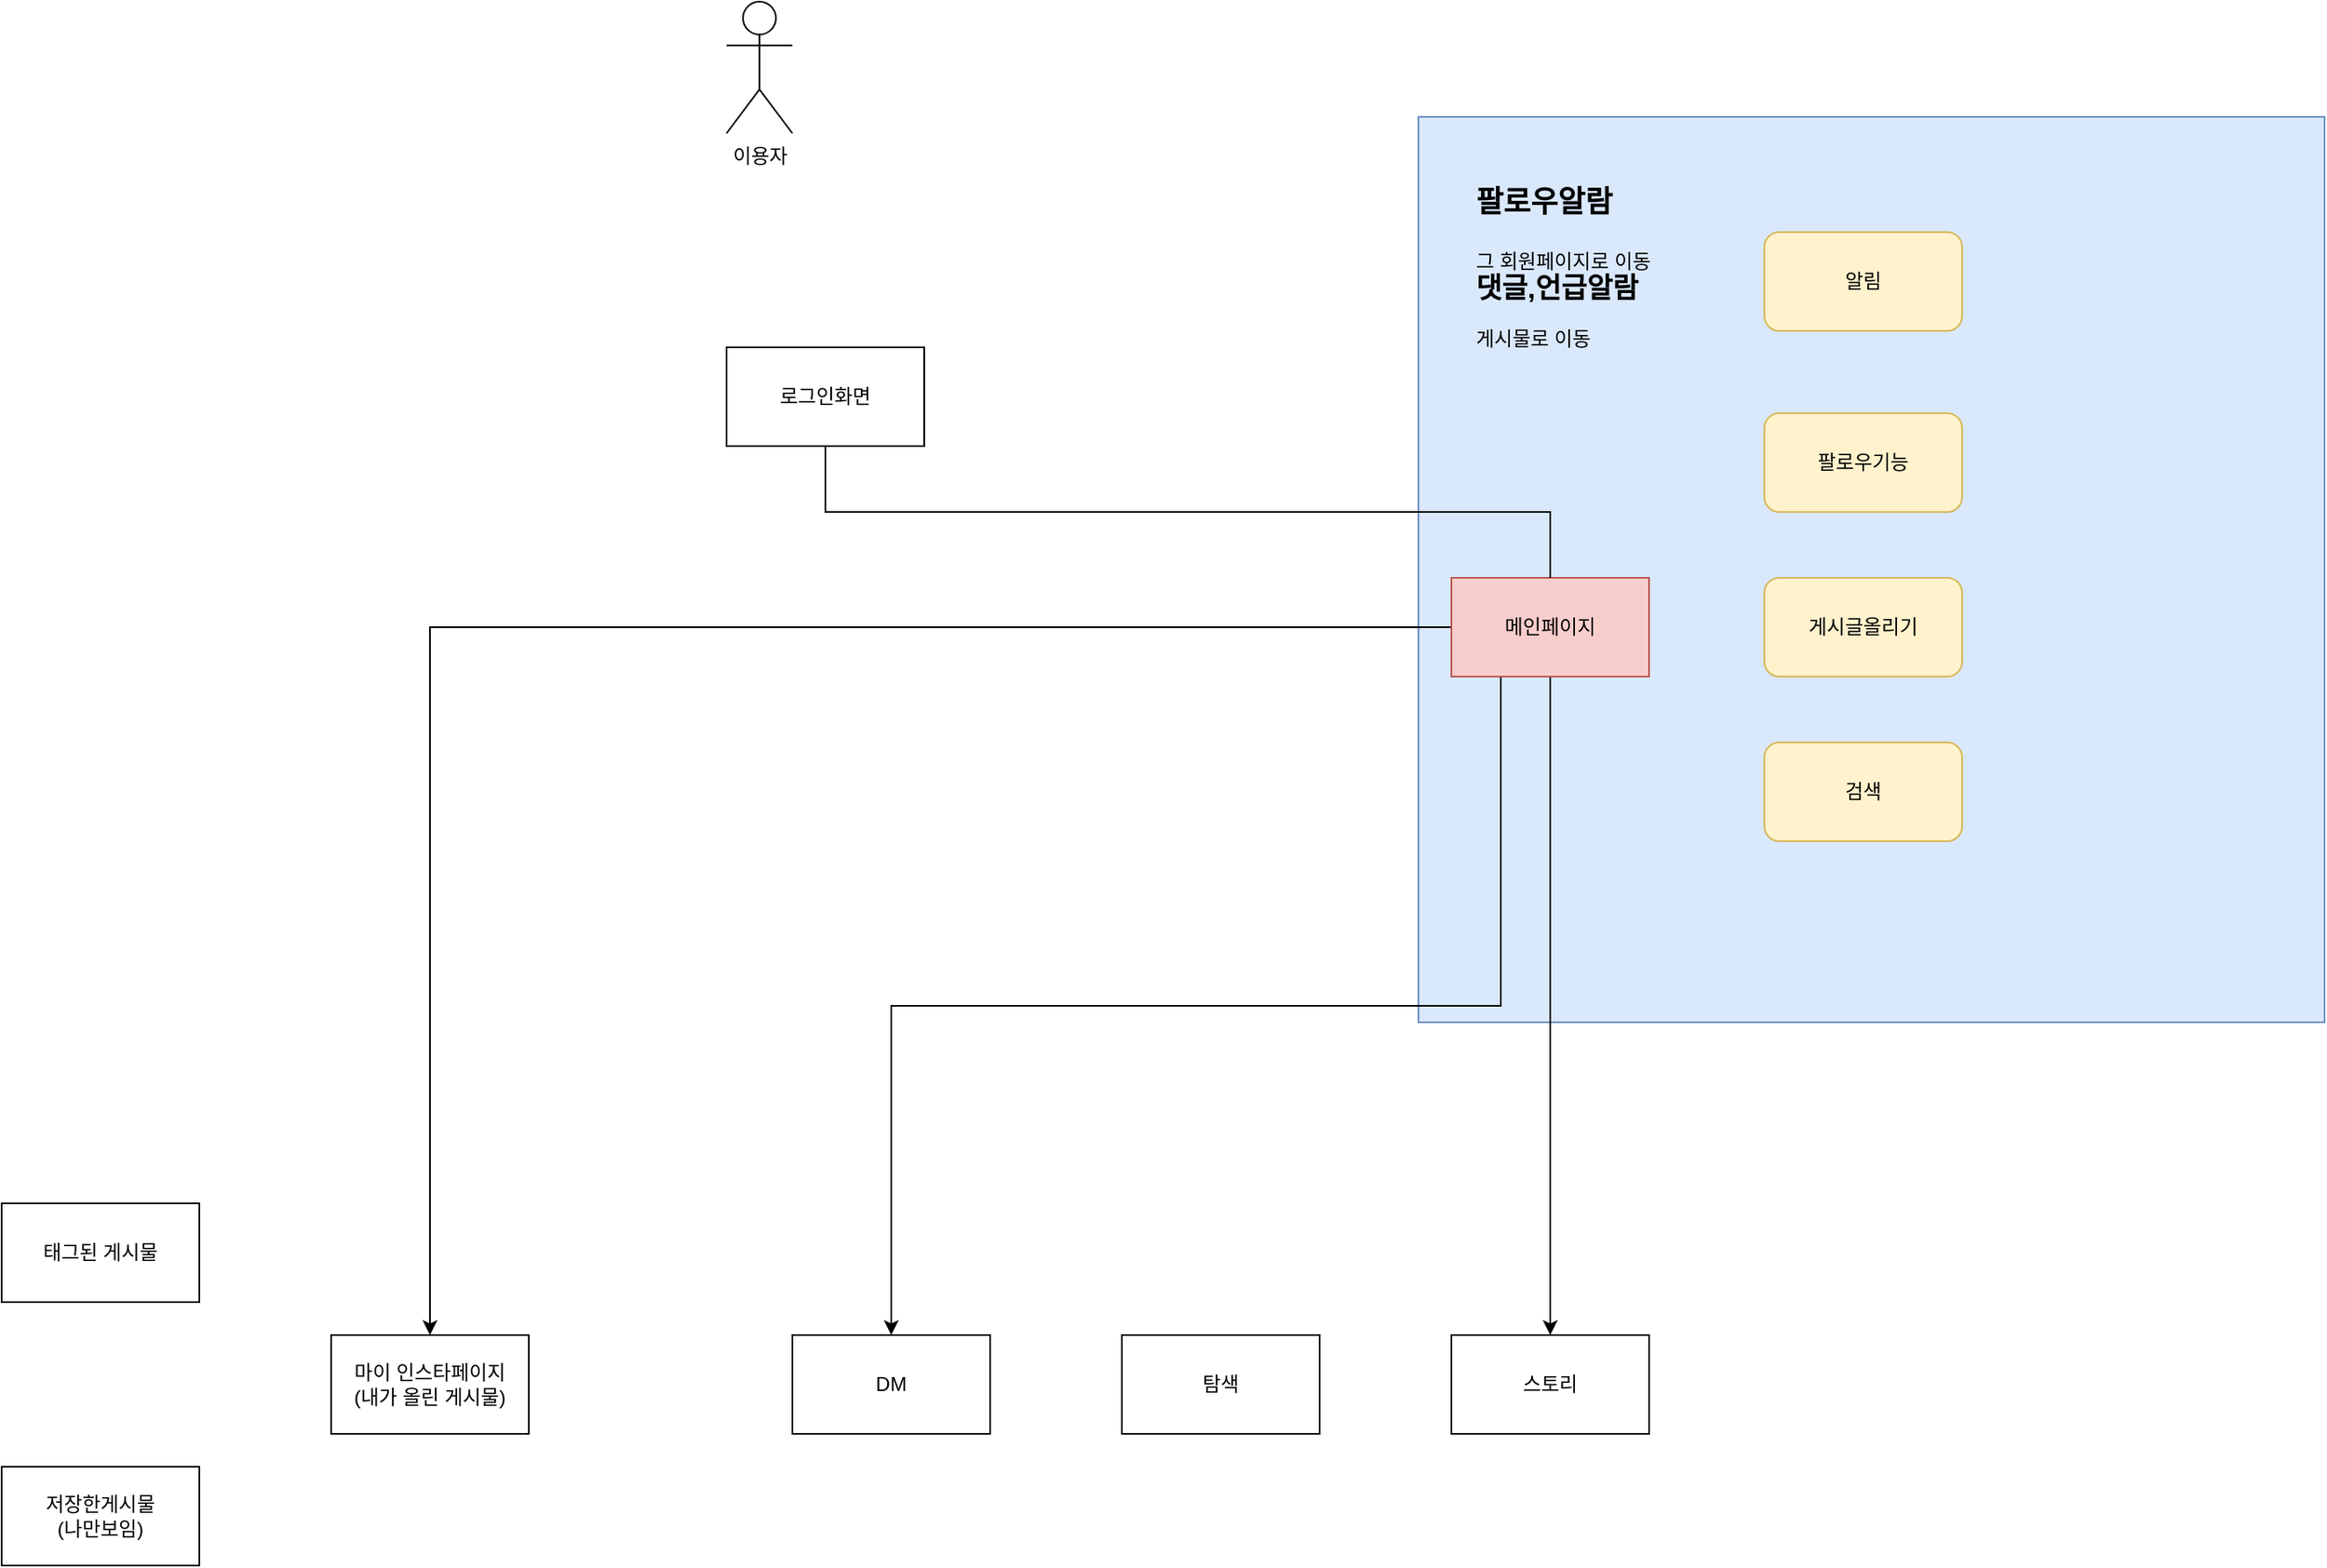 <mxfile version="19.0.2" type="github">
  <diagram id="C5RBs43oDa-KdzZeNtuy" name="Page-1">
    <mxGraphModel dx="2473" dy="1387" grid="1" gridSize="10" guides="1" tooltips="1" connect="1" arrows="1" fold="1" page="0" pageScale="1" pageWidth="827" pageHeight="1169" background="none" math="0" shadow="0">
      <root>
        <mxCell id="WIyWlLk6GJQsqaUBKTNV-0" />
        <mxCell id="WIyWlLk6GJQsqaUBKTNV-1" parent="WIyWlLk6GJQsqaUBKTNV-0" />
        <mxCell id="Q_j-_wuTV0GQLxaStVmY-24" value="" style="whiteSpace=wrap;html=1;aspect=fixed;fillColor=#dae8fc;strokeColor=#6c8ebf;" vertex="1" parent="WIyWlLk6GJQsqaUBKTNV-1">
          <mxGeometry x="300" y="60" width="550" height="550" as="geometry" />
        </mxCell>
        <mxCell id="Uz_6PqyY0tcn0quGZGD0-0" value="DM" style="rounded=0;whiteSpace=wrap;html=1;" parent="WIyWlLk6GJQsqaUBKTNV-1" vertex="1">
          <mxGeometry x="-80" y="800" width="120" height="60" as="geometry" />
        </mxCell>
        <mxCell id="Uz_6PqyY0tcn0quGZGD0-1" value="이용자" style="shape=umlActor;verticalLabelPosition=bottom;verticalAlign=top;html=1;outlineConnect=0;" parent="WIyWlLk6GJQsqaUBKTNV-1" vertex="1">
          <mxGeometry x="-120" y="-10" width="40" height="80" as="geometry" />
        </mxCell>
        <mxCell id="Uz_6PqyY0tcn0quGZGD0-2" value="로그인화면" style="rounded=0;whiteSpace=wrap;html=1;" parent="WIyWlLk6GJQsqaUBKTNV-1" vertex="1">
          <mxGeometry x="-120" y="200" width="120" height="60" as="geometry" />
        </mxCell>
        <mxCell id="Q_j-_wuTV0GQLxaStVmY-2" value="마이 인스타페이지&lt;br&gt;(내가 올린 게시물)" style="rounded=0;whiteSpace=wrap;html=1;" vertex="1" parent="WIyWlLk6GJQsqaUBKTNV-1">
          <mxGeometry x="-360" y="800" width="120" height="60" as="geometry" />
        </mxCell>
        <mxCell id="Q_j-_wuTV0GQLxaStVmY-5" style="edgeStyle=orthogonalEdgeStyle;rounded=0;orthogonalLoop=1;jettySize=auto;html=1;exitX=0.5;exitY=1;exitDx=0;exitDy=0;entryX=0.5;entryY=0;entryDx=0;entryDy=0;" edge="1" parent="WIyWlLk6GJQsqaUBKTNV-1" source="Q_j-_wuTV0GQLxaStVmY-3" target="Q_j-_wuTV0GQLxaStVmY-8">
          <mxGeometry relative="1" as="geometry">
            <mxPoint x="379.941" y="620.059" as="targetPoint" />
          </mxGeometry>
        </mxCell>
        <mxCell id="Q_j-_wuTV0GQLxaStVmY-22" style="edgeStyle=orthogonalEdgeStyle;rounded=0;orthogonalLoop=1;jettySize=auto;html=1;exitX=0;exitY=0.5;exitDx=0;exitDy=0;entryX=0.5;entryY=0;entryDx=0;entryDy=0;" edge="1" parent="WIyWlLk6GJQsqaUBKTNV-1" source="Q_j-_wuTV0GQLxaStVmY-3" target="Q_j-_wuTV0GQLxaStVmY-2">
          <mxGeometry relative="1" as="geometry" />
        </mxCell>
        <mxCell id="Q_j-_wuTV0GQLxaStVmY-23" style="edgeStyle=orthogonalEdgeStyle;rounded=0;orthogonalLoop=1;jettySize=auto;html=1;exitX=0.25;exitY=1;exitDx=0;exitDy=0;entryX=0.5;entryY=0;entryDx=0;entryDy=0;" edge="1" parent="WIyWlLk6GJQsqaUBKTNV-1" source="Q_j-_wuTV0GQLxaStVmY-3" target="Uz_6PqyY0tcn0quGZGD0-0">
          <mxGeometry relative="1" as="geometry" />
        </mxCell>
        <mxCell id="Q_j-_wuTV0GQLxaStVmY-3" value="메인페이지" style="rounded=0;whiteSpace=wrap;html=1;fillColor=#f8cecc;strokeColor=#b85450;" vertex="1" parent="WIyWlLk6GJQsqaUBKTNV-1">
          <mxGeometry x="320" y="340" width="120" height="60" as="geometry" />
        </mxCell>
        <mxCell id="Q_j-_wuTV0GQLxaStVmY-7" value="탐색" style="rounded=0;whiteSpace=wrap;html=1;" vertex="1" parent="WIyWlLk6GJQsqaUBKTNV-1">
          <mxGeometry x="120" y="800" width="120" height="60" as="geometry" />
        </mxCell>
        <mxCell id="Q_j-_wuTV0GQLxaStVmY-8" value="스토리" style="rounded=0;whiteSpace=wrap;html=1;" vertex="1" parent="WIyWlLk6GJQsqaUBKTNV-1">
          <mxGeometry x="320" y="800" width="120" height="60" as="geometry" />
        </mxCell>
        <mxCell id="Q_j-_wuTV0GQLxaStVmY-9" value="팔로우기능" style="rounded=1;whiteSpace=wrap;html=1;fillColor=#fff2cc;strokeColor=#d6b656;" vertex="1" parent="WIyWlLk6GJQsqaUBKTNV-1">
          <mxGeometry x="510" y="240" width="120" height="60" as="geometry" />
        </mxCell>
        <mxCell id="Q_j-_wuTV0GQLxaStVmY-10" value="알림" style="rounded=1;whiteSpace=wrap;html=1;fillColor=#fff2cc;strokeColor=#d6b656;" vertex="1" parent="WIyWlLk6GJQsqaUBKTNV-1">
          <mxGeometry x="510" y="130" width="120" height="60" as="geometry" />
        </mxCell>
        <mxCell id="Q_j-_wuTV0GQLxaStVmY-12" value="게시글올리기" style="rounded=1;whiteSpace=wrap;html=1;fillColor=#fff2cc;strokeColor=#d6b656;" vertex="1" parent="WIyWlLk6GJQsqaUBKTNV-1">
          <mxGeometry x="510" y="340" width="120" height="60" as="geometry" />
        </mxCell>
        <mxCell id="Q_j-_wuTV0GQLxaStVmY-13" value="검색" style="rounded=1;whiteSpace=wrap;html=1;fillColor=#fff2cc;strokeColor=#d6b656;" vertex="1" parent="WIyWlLk6GJQsqaUBKTNV-1">
          <mxGeometry x="510" y="440" width="120" height="60" as="geometry" />
        </mxCell>
        <mxCell id="Q_j-_wuTV0GQLxaStVmY-19" value="저장한게시물&lt;br&gt;(나만보임)" style="rounded=0;whiteSpace=wrap;html=1;" vertex="1" parent="WIyWlLk6GJQsqaUBKTNV-1">
          <mxGeometry x="-560" y="880" width="120" height="60" as="geometry" />
        </mxCell>
        <mxCell id="Q_j-_wuTV0GQLxaStVmY-20" value="태그된 게시물" style="rounded=0;whiteSpace=wrap;html=1;" vertex="1" parent="WIyWlLk6GJQsqaUBKTNV-1">
          <mxGeometry x="-560" y="720" width="120" height="60" as="geometry" />
        </mxCell>
        <mxCell id="Q_j-_wuTV0GQLxaStVmY-25" value="" style="edgeStyle=orthogonalEdgeStyle;rounded=0;orthogonalLoop=1;jettySize=auto;html=1;exitX=0.5;exitY=1;exitDx=0;exitDy=0;entryX=0.5;entryY=0;entryDx=0;entryDy=0;endArrow=none;" edge="1" parent="WIyWlLk6GJQsqaUBKTNV-1" source="Uz_6PqyY0tcn0quGZGD0-2" target="Q_j-_wuTV0GQLxaStVmY-3">
          <mxGeometry relative="1" as="geometry">
            <mxPoint x="380.0" y="460" as="sourcePoint" />
            <mxPoint x="380.0" y="600" as="targetPoint" />
          </mxGeometry>
        </mxCell>
        <mxCell id="Q_j-_wuTV0GQLxaStVmY-26" style="edgeStyle=orthogonalEdgeStyle;rounded=0;orthogonalLoop=1;jettySize=auto;html=1;exitX=0.5;exitY=1;exitDx=0;exitDy=0;" edge="1" parent="WIyWlLk6GJQsqaUBKTNV-1">
          <mxGeometry relative="1" as="geometry">
            <mxPoint x="720.0" y="190" as="sourcePoint" />
            <mxPoint x="720.0" y="190" as="targetPoint" />
          </mxGeometry>
        </mxCell>
        <mxCell id="Q_j-_wuTV0GQLxaStVmY-27" value="&lt;h1&gt;&lt;font style=&quot;font-size: 18px;&quot;&gt;팔로우알람&lt;/font&gt;&lt;/h1&gt;&lt;div&gt;그 회원페이지로 이동&lt;/div&gt;&lt;div style=&quot;font-size: 17px;&quot;&gt;&lt;b&gt;댓글,언급알람&lt;/b&gt;&lt;/div&gt;&lt;div style=&quot;font-size: 10px;&quot;&gt;&lt;br&gt;&lt;/div&gt;&lt;div style=&quot;&quot;&gt;&lt;font style=&quot;font-size: 12px;&quot;&gt;게시물로 이동&lt;/font&gt;&lt;/div&gt;" style="text;html=1;strokeColor=none;fillColor=none;spacing=5;spacingTop=-20;whiteSpace=wrap;overflow=hidden;rounded=0;" vertex="1" parent="WIyWlLk6GJQsqaUBKTNV-1">
          <mxGeometry x="330" y="90" width="190" height="120" as="geometry" />
        </mxCell>
      </root>
    </mxGraphModel>
  </diagram>
</mxfile>
